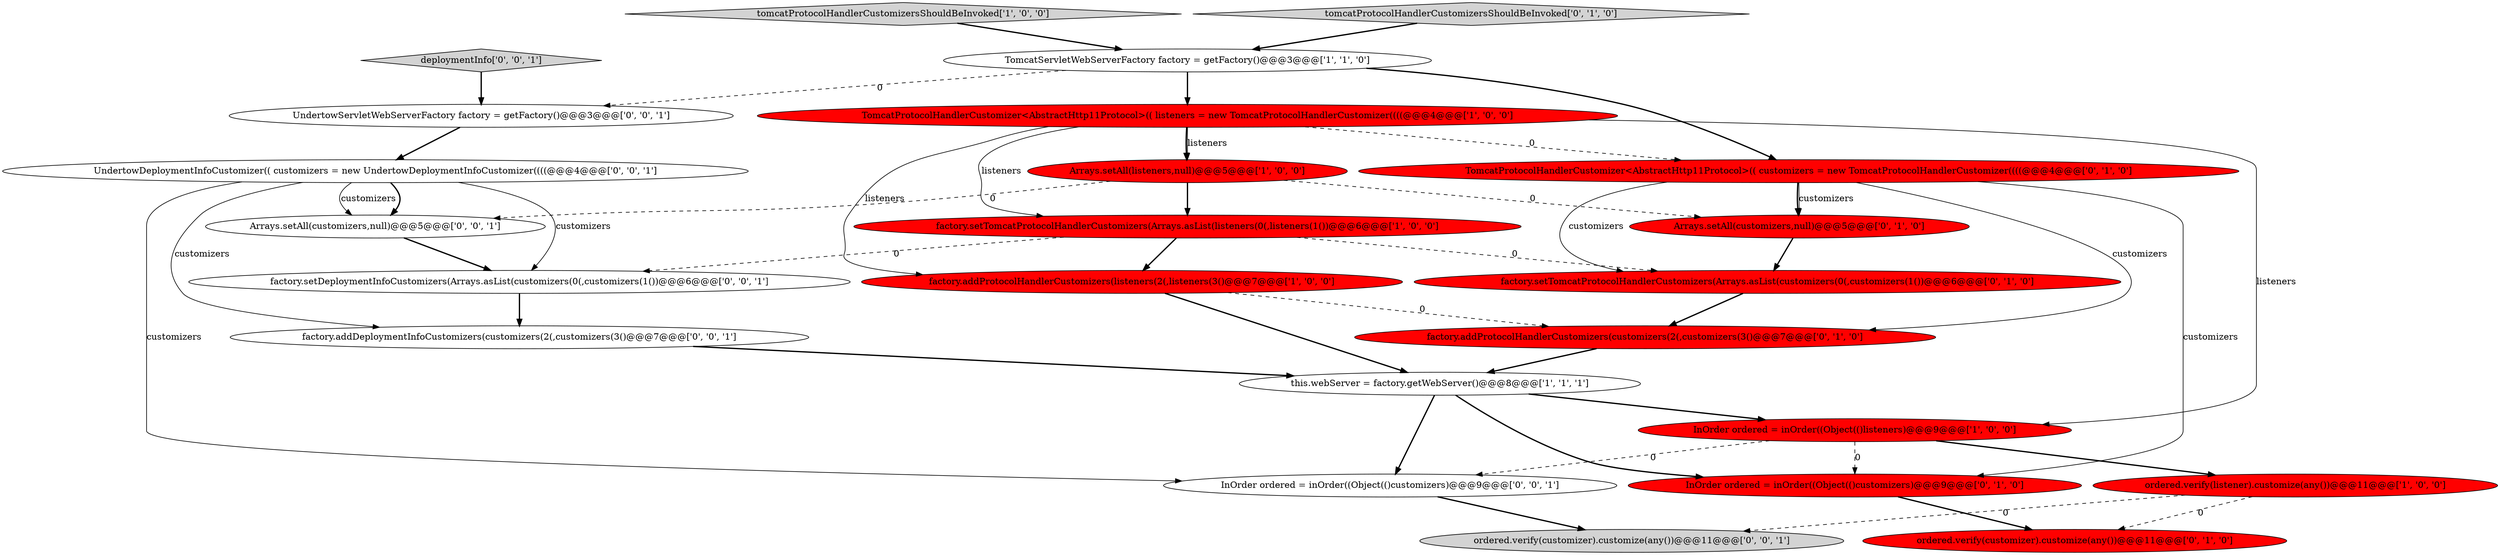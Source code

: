 digraph {
23 [style = filled, label = "factory.addDeploymentInfoCustomizers(customizers(2(,customizers(3()@@@7@@@['0', '0', '1']", fillcolor = white, shape = ellipse image = "AAA0AAABBB3BBB"];
16 [style = filled, label = "deploymentInfo['0', '0', '1']", fillcolor = lightgray, shape = diamond image = "AAA0AAABBB3BBB"];
19 [style = filled, label = "Arrays.setAll(customizers,null)@@@5@@@['0', '0', '1']", fillcolor = white, shape = ellipse image = "AAA0AAABBB3BBB"];
22 [style = filled, label = "ordered.verify(customizer).customize(any())@@@11@@@['0', '0', '1']", fillcolor = lightgray, shape = ellipse image = "AAA0AAABBB3BBB"];
17 [style = filled, label = "UndertowServletWebServerFactory factory = getFactory()@@@3@@@['0', '0', '1']", fillcolor = white, shape = ellipse image = "AAA0AAABBB3BBB"];
9 [style = filled, label = "factory.setTomcatProtocolHandlerCustomizers(Arrays.asList(customizers(0(,customizers(1())@@@6@@@['0', '1', '0']", fillcolor = red, shape = ellipse image = "AAA1AAABBB2BBB"];
3 [style = filled, label = "TomcatServletWebServerFactory factory = getFactory()@@@3@@@['1', '1', '0']", fillcolor = white, shape = ellipse image = "AAA0AAABBB1BBB"];
1 [style = filled, label = "tomcatProtocolHandlerCustomizersShouldBeInvoked['1', '0', '0']", fillcolor = lightgray, shape = diamond image = "AAA0AAABBB1BBB"];
6 [style = filled, label = "ordered.verify(listener).customize(any())@@@11@@@['1', '0', '0']", fillcolor = red, shape = ellipse image = "AAA1AAABBB1BBB"];
18 [style = filled, label = "UndertowDeploymentInfoCustomizer(( customizers = new UndertowDeploymentInfoCustomizer((((@@@4@@@['0', '0', '1']", fillcolor = white, shape = ellipse image = "AAA0AAABBB3BBB"];
13 [style = filled, label = "Arrays.setAll(customizers,null)@@@5@@@['0', '1', '0']", fillcolor = red, shape = ellipse image = "AAA1AAABBB2BBB"];
14 [style = filled, label = "InOrder ordered = inOrder((Object(()customizers)@@@9@@@['0', '1', '0']", fillcolor = red, shape = ellipse image = "AAA1AAABBB2BBB"];
21 [style = filled, label = "InOrder ordered = inOrder((Object(()customizers)@@@9@@@['0', '0', '1']", fillcolor = white, shape = ellipse image = "AAA0AAABBB3BBB"];
20 [style = filled, label = "factory.setDeploymentInfoCustomizers(Arrays.asList(customizers(0(,customizers(1())@@@6@@@['0', '0', '1']", fillcolor = white, shape = ellipse image = "AAA0AAABBB3BBB"];
12 [style = filled, label = "tomcatProtocolHandlerCustomizersShouldBeInvoked['0', '1', '0']", fillcolor = lightgray, shape = diamond image = "AAA0AAABBB2BBB"];
0 [style = filled, label = "Arrays.setAll(listeners,null)@@@5@@@['1', '0', '0']", fillcolor = red, shape = ellipse image = "AAA1AAABBB1BBB"];
7 [style = filled, label = "this.webServer = factory.getWebServer()@@@8@@@['1', '1', '1']", fillcolor = white, shape = ellipse image = "AAA0AAABBB1BBB"];
2 [style = filled, label = "InOrder ordered = inOrder((Object(()listeners)@@@9@@@['1', '0', '0']", fillcolor = red, shape = ellipse image = "AAA1AAABBB1BBB"];
10 [style = filled, label = "factory.addProtocolHandlerCustomizers(customizers(2(,customizers(3()@@@7@@@['0', '1', '0']", fillcolor = red, shape = ellipse image = "AAA1AAABBB2BBB"];
5 [style = filled, label = "factory.addProtocolHandlerCustomizers(listeners(2(,listeners(3()@@@7@@@['1', '0', '0']", fillcolor = red, shape = ellipse image = "AAA1AAABBB1BBB"];
11 [style = filled, label = "ordered.verify(customizer).customize(any())@@@11@@@['0', '1', '0']", fillcolor = red, shape = ellipse image = "AAA1AAABBB2BBB"];
8 [style = filled, label = "TomcatProtocolHandlerCustomizer<AbstractHttp11Protocol>(( listeners = new TomcatProtocolHandlerCustomizer((((@@@4@@@['1', '0', '0']", fillcolor = red, shape = ellipse image = "AAA1AAABBB1BBB"];
15 [style = filled, label = "TomcatProtocolHandlerCustomizer<AbstractHttp11Protocol>(( customizers = new TomcatProtocolHandlerCustomizer((((@@@4@@@['0', '1', '0']", fillcolor = red, shape = ellipse image = "AAA1AAABBB2BBB"];
4 [style = filled, label = "factory.setTomcatProtocolHandlerCustomizers(Arrays.asList(listeners(0(,listeners(1())@@@6@@@['1', '0', '0']", fillcolor = red, shape = ellipse image = "AAA1AAABBB1BBB"];
8->0 [style = solid, label="listeners"];
18->20 [style = solid, label="customizers"];
15->13 [style = bold, label=""];
3->17 [style = dashed, label="0"];
18->23 [style = solid, label="customizers"];
15->10 [style = solid, label="customizers"];
2->6 [style = bold, label=""];
0->19 [style = dashed, label="0"];
19->20 [style = bold, label=""];
8->15 [style = dashed, label="0"];
6->11 [style = dashed, label="0"];
1->3 [style = bold, label=""];
18->19 [style = bold, label=""];
8->5 [style = solid, label="listeners"];
3->15 [style = bold, label=""];
15->13 [style = solid, label="customizers"];
16->17 [style = bold, label=""];
9->10 [style = bold, label=""];
10->7 [style = bold, label=""];
6->22 [style = dashed, label="0"];
7->14 [style = bold, label=""];
8->0 [style = bold, label=""];
15->9 [style = solid, label="customizers"];
15->14 [style = solid, label="customizers"];
4->9 [style = dashed, label="0"];
8->2 [style = solid, label="listeners"];
20->23 [style = bold, label=""];
2->14 [style = dashed, label="0"];
5->10 [style = dashed, label="0"];
2->21 [style = dashed, label="0"];
0->4 [style = bold, label=""];
21->22 [style = bold, label=""];
7->2 [style = bold, label=""];
4->20 [style = dashed, label="0"];
3->8 [style = bold, label=""];
0->13 [style = dashed, label="0"];
7->21 [style = bold, label=""];
5->7 [style = bold, label=""];
18->19 [style = solid, label="customizers"];
12->3 [style = bold, label=""];
13->9 [style = bold, label=""];
23->7 [style = bold, label=""];
8->4 [style = solid, label="listeners"];
14->11 [style = bold, label=""];
4->5 [style = bold, label=""];
17->18 [style = bold, label=""];
18->21 [style = solid, label="customizers"];
}
